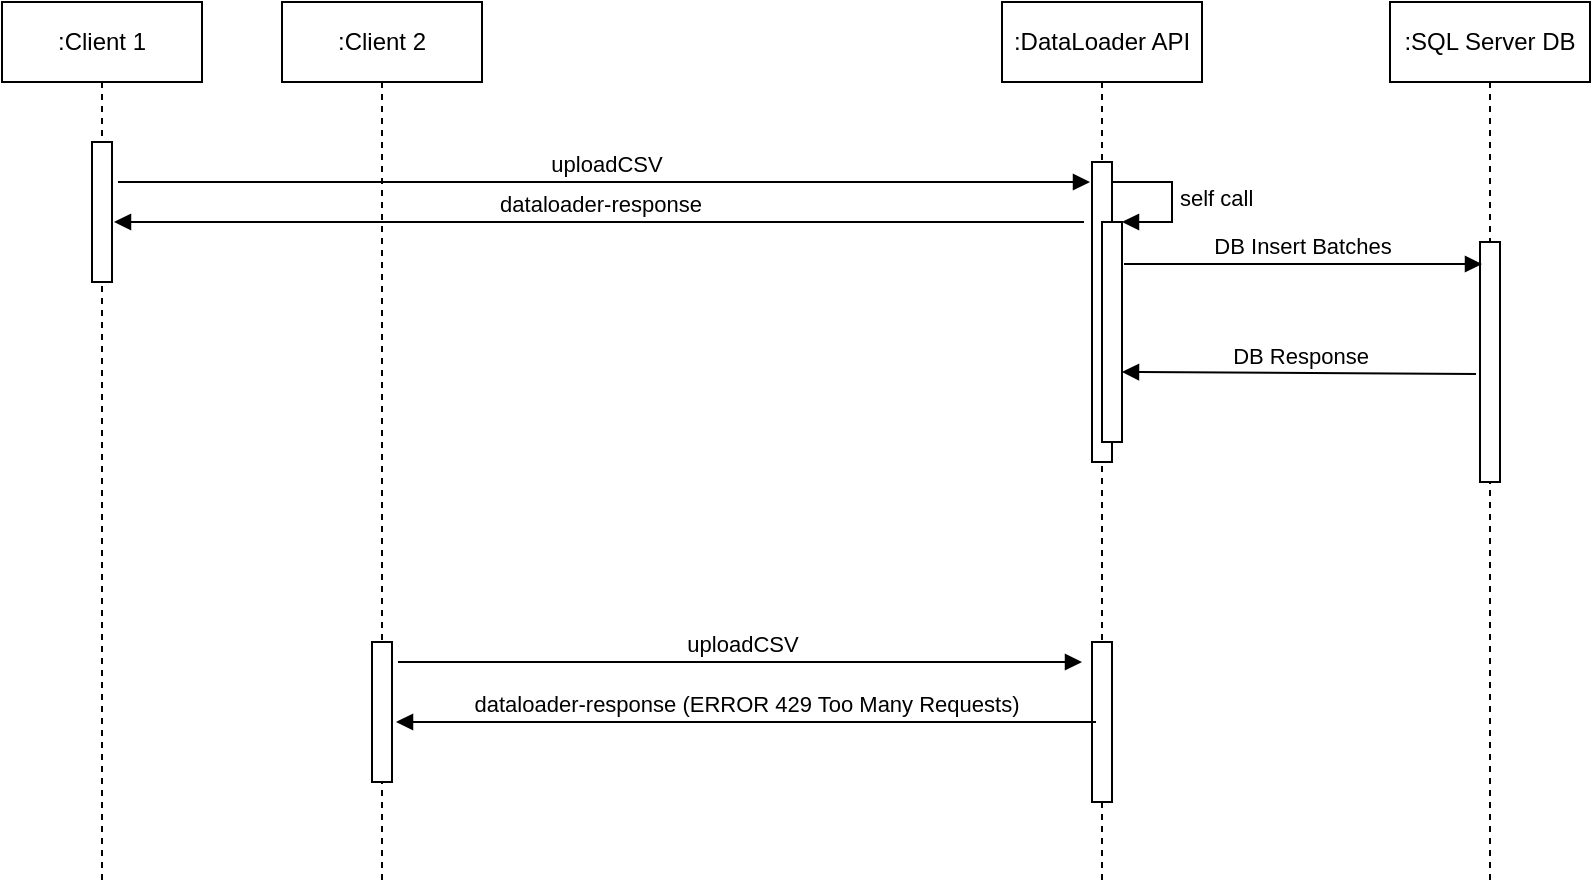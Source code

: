 <mxfile version="20.8.16" type="device" pages="3"><diagram name="SequenceDigram" id="v2Xnz0pYRDCelI2iiy9a"><mxGraphModel dx="1026" dy="696" grid="1" gridSize="10" guides="1" tooltips="1" connect="1" arrows="1" fold="1" page="1" pageScale="1" pageWidth="850" pageHeight="1100" math="0" shadow="0"><root><mxCell id="0"/><mxCell id="1" parent="0"/><mxCell id="KMKlihjbCRvt8Y9OPjpf-5" value=":Client 1" style="shape=umlLifeline;perimeter=lifelinePerimeter;whiteSpace=wrap;html=1;container=1;collapsible=0;recursiveResize=0;outlineConnect=0;" parent="1" vertex="1"><mxGeometry x="40" y="40" width="100" height="440" as="geometry"/></mxCell><mxCell id="KMKlihjbCRvt8Y9OPjpf-8" value="" style="html=1;points=[];perimeter=orthogonalPerimeter;" parent="KMKlihjbCRvt8Y9OPjpf-5" vertex="1"><mxGeometry x="45" y="70" width="10" height="70" as="geometry"/></mxCell><mxCell id="KMKlihjbCRvt8Y9OPjpf-6" value=":DataLoader API" style="shape=umlLifeline;perimeter=lifelinePerimeter;whiteSpace=wrap;html=1;container=1;collapsible=0;recursiveResize=0;outlineConnect=0;" parent="1" vertex="1"><mxGeometry x="540" y="40" width="100" height="440" as="geometry"/></mxCell><mxCell id="KMKlihjbCRvt8Y9OPjpf-9" value="" style="html=1;points=[];perimeter=orthogonalPerimeter;" parent="KMKlihjbCRvt8Y9OPjpf-6" vertex="1"><mxGeometry x="45" y="80" width="10" height="150" as="geometry"/></mxCell><mxCell id="lUZX8kDMOVW0HQn7LFiI-1" value="" style="html=1;points=[];perimeter=orthogonalPerimeter;" vertex="1" parent="KMKlihjbCRvt8Y9OPjpf-6"><mxGeometry x="50" y="110" width="10" height="110" as="geometry"/></mxCell><mxCell id="lUZX8kDMOVW0HQn7LFiI-2" value="self call" style="edgeStyle=orthogonalEdgeStyle;html=1;align=left;spacingLeft=2;endArrow=block;rounded=0;entryX=1;entryY=0;" edge="1" target="lUZX8kDMOVW0HQn7LFiI-1" parent="KMKlihjbCRvt8Y9OPjpf-6"><mxGeometry relative="1" as="geometry"><mxPoint x="55" y="90" as="sourcePoint"/><Array as="points"><mxPoint x="85" y="90"/></Array></mxGeometry></mxCell><mxCell id="lUZX8kDMOVW0HQn7LFiI-6" value="" style="html=1;points=[];perimeter=orthogonalPerimeter;" vertex="1" parent="KMKlihjbCRvt8Y9OPjpf-6"><mxGeometry x="45" y="320" width="10" height="80" as="geometry"/></mxCell><mxCell id="lUZX8kDMOVW0HQn7LFiI-7" value="uploadCSV" style="html=1;verticalAlign=bottom;endArrow=block;rounded=0;exitX=0.9;exitY=0.214;exitDx=0;exitDy=0;exitPerimeter=0;" edge="1" parent="KMKlihjbCRvt8Y9OPjpf-6"><mxGeometry x="0.004" width="80" relative="1" as="geometry"><mxPoint x="-302" y="330" as="sourcePoint"/><mxPoint x="40" y="330" as="targetPoint"/><mxPoint as="offset"/></mxGeometry></mxCell><mxCell id="KMKlihjbCRvt8Y9OPjpf-7" value=":SQL Server DB" style="shape=umlLifeline;perimeter=lifelinePerimeter;whiteSpace=wrap;html=1;container=1;collapsible=0;recursiveResize=0;outlineConnect=0;" parent="1" vertex="1"><mxGeometry x="734" y="40" width="100" height="440" as="geometry"/></mxCell><mxCell id="KMKlihjbCRvt8Y9OPjpf-17" value="" style="html=1;points=[];perimeter=orthogonalPerimeter;" parent="KMKlihjbCRvt8Y9OPjpf-7" vertex="1"><mxGeometry x="45" y="120" width="10" height="120" as="geometry"/></mxCell><mxCell id="KMKlihjbCRvt8Y9OPjpf-11" value="uploadCSV" style="html=1;verticalAlign=bottom;endArrow=block;rounded=0;exitX=0.9;exitY=0.214;exitDx=0;exitDy=0;exitPerimeter=0;" parent="1" edge="1"><mxGeometry x="0.004" width="80" relative="1" as="geometry"><mxPoint x="98" y="129.98" as="sourcePoint"/><mxPoint x="584" y="130" as="targetPoint"/><mxPoint as="offset"/></mxGeometry></mxCell><mxCell id="KMKlihjbCRvt8Y9OPjpf-12" value="dataloader-response" style="html=1;verticalAlign=bottom;endArrow=block;rounded=0;entryX=0.9;entryY=0.75;entryDx=0;entryDy=0;entryPerimeter=0;" parent="1" edge="1"><mxGeometry width="80" relative="1" as="geometry"><mxPoint x="581" y="150" as="sourcePoint"/><mxPoint x="96" y="150" as="targetPoint"/></mxGeometry></mxCell><mxCell id="KMKlihjbCRvt8Y9OPjpf-18" value="DB Insert Batches" style="html=1;verticalAlign=bottom;endArrow=block;rounded=0;exitX=1.1;exitY=0.291;exitDx=0;exitDy=0;exitPerimeter=0;" parent="1" edge="1"><mxGeometry width="80" relative="1" as="geometry"><mxPoint x="601" y="171.01" as="sourcePoint"/><mxPoint x="780" y="171" as="targetPoint"/></mxGeometry></mxCell><mxCell id="KMKlihjbCRvt8Y9OPjpf-19" value="DB Response" style="html=1;verticalAlign=bottom;endArrow=block;rounded=0;exitX=-0.2;exitY=0.55;exitDx=0;exitDy=0;exitPerimeter=0;" parent="1" edge="1" source="KMKlihjbCRvt8Y9OPjpf-17"><mxGeometry width="80" relative="1" as="geometry"><mxPoint x="772" y="226.96" as="sourcePoint"/><mxPoint x="600" y="225" as="targetPoint"/></mxGeometry></mxCell><mxCell id="lUZX8kDMOVW0HQn7LFiI-3" value=":Client 2" style="shape=umlLifeline;perimeter=lifelinePerimeter;whiteSpace=wrap;html=1;container=1;collapsible=0;recursiveResize=0;outlineConnect=0;" vertex="1" parent="1"><mxGeometry x="180" y="40" width="100" height="440" as="geometry"/></mxCell><mxCell id="lUZX8kDMOVW0HQn7LFiI-4" value="" style="html=1;points=[];perimeter=orthogonalPerimeter;" vertex="1" parent="lUZX8kDMOVW0HQn7LFiI-3"><mxGeometry x="45" y="320" width="10" height="70" as="geometry"/></mxCell><mxCell id="lUZX8kDMOVW0HQn7LFiI-8" value="dataloader-response (ERROR 429 Too Many Requests)" style="html=1;verticalAlign=bottom;endArrow=block;rounded=0;entryX=0.9;entryY=0.75;entryDx=0;entryDy=0;entryPerimeter=0;" edge="1" parent="1"><mxGeometry width="80" relative="1" as="geometry"><mxPoint x="587" y="400" as="sourcePoint"/><mxPoint x="237" y="400" as="targetPoint"/></mxGeometry></mxCell></root></mxGraphModel></diagram><diagram id="eA2q46SR306JsqCdGSf9" name="DataLoaderDesign"><mxGraphModel dx="1026" dy="1796" grid="1" gridSize="10" guides="1" tooltips="1" connect="1" arrows="1" fold="1" page="1" pageScale="1" pageWidth="850" pageHeight="1100" math="0" shadow="0"><root><mxCell id="0"/><mxCell id="1" parent="0"/><mxCell id="alIEP6MarNKHQym63Y1W-11" style="edgeStyle=orthogonalEdgeStyle;rounded=0;orthogonalLoop=1;jettySize=auto;html=1;entryX=0.5;entryY=0;entryDx=0;entryDy=0;" parent="1" source="alIEP6MarNKHQym63Y1W-1" target="alIEP6MarNKHQym63Y1W-3" edge="1"><mxGeometry relative="1" as="geometry"/></mxCell><mxCell id="alIEP6MarNKHQym63Y1W-1" value="DataLoaderController" style="shape=process2;fixedSize=1;size=5;fontStyle=1;" parent="1" vertex="1"><mxGeometry x="320" y="150" width="210" height="80" as="geometry"/></mxCell><mxCell id="S9URR-XiHPZ2CinFUsxe-5" style="edgeStyle=orthogonalEdgeStyle;rounded=0;orthogonalLoop=1;jettySize=auto;html=1;entryX=0.5;entryY=0;entryDx=0;entryDy=0;" edge="1" parent="1" source="alIEP6MarNKHQym63Y1W-2" target="S9URR-XiHPZ2CinFUsxe-2"><mxGeometry relative="1" as="geometry"/></mxCell><mxCell id="alIEP6MarNKHQym63Y1W-2" value="DataLoaderApplication" style="shape=process2;fixedSize=1;size=5;fontStyle=1;" parent="1" vertex="1"><mxGeometry x="320" y="-230" width="210" height="80" as="geometry"/></mxCell><mxCell id="alIEP6MarNKHQym63Y1W-12" style="edgeStyle=orthogonalEdgeStyle;rounded=0;orthogonalLoop=1;jettySize=auto;html=1;entryX=0.443;entryY=-0.017;entryDx=0;entryDy=0;entryPerimeter=0;exitX=0;exitY=0.25;exitDx=0;exitDy=0;" parent="1" source="alIEP6MarNKHQym63Y1W-3" target="alIEP6MarNKHQym63Y1W-4" edge="1"><mxGeometry relative="1" as="geometry"><Array as="points"><mxPoint x="320" y="340"/><mxPoint x="197" y="340"/></Array></mxGeometry></mxCell><mxCell id="alIEP6MarNKHQym63Y1W-13" style="edgeStyle=orthogonalEdgeStyle;rounded=0;orthogonalLoop=1;jettySize=auto;html=1;entryX=0.698;entryY=-0.004;entryDx=0;entryDy=0;entryPerimeter=0;exitX=1;exitY=0.363;exitDx=0;exitDy=0;exitPerimeter=0;" parent="1" source="alIEP6MarNKHQym63Y1W-3" target="alIEP6MarNKHQym63Y1W-5" edge="1"><mxGeometry relative="1" as="geometry"/></mxCell><mxCell id="yJLdmYJZMlAnfKCGJ8MH-3" style="edgeStyle=orthogonalEdgeStyle;rounded=0;orthogonalLoop=1;jettySize=auto;html=1;entryX=0;entryY=0.25;entryDx=0;entryDy=0;dashed=1;" parent="1" source="alIEP6MarNKHQym63Y1W-3" target="yJLdmYJZMlAnfKCGJ8MH-2" edge="1"><mxGeometry relative="1" as="geometry"><Array as="points"><mxPoint x="590" y="290"/><mxPoint x="590" y="225"/></Array></mxGeometry></mxCell><mxCell id="S9URR-XiHPZ2CinFUsxe-8" style="edgeStyle=orthogonalEdgeStyle;rounded=0;orthogonalLoop=1;jettySize=auto;html=1;entryX=0.561;entryY=1.057;entryDx=0;entryDy=0;entryPerimeter=0;" edge="1" parent="1" source="alIEP6MarNKHQym63Y1W-3" target="S9URR-XiHPZ2CinFUsxe-1"><mxGeometry relative="1" as="geometry"><Array as="points"><mxPoint x="159" y="290"/></Array></mxGeometry></mxCell><mxCell id="alIEP6MarNKHQym63Y1W-3" value="AsyncDataLoaderService" style="shape=process2;fixedSize=1;size=5;fontStyle=1;" parent="1" vertex="1"><mxGeometry x="320" y="280" width="210" height="80" as="geometry"/></mxCell><mxCell id="alIEP6MarNKHQym63Y1W-4" value="MyBatis - DAO" style="shape=umlFrame;whiteSpace=wrap;html=1;width=120;height=40;boundedLbl=1;verticalAlign=middle;align=left;spacingLeft=5;" parent="1" vertex="1"><mxGeometry x="20" y="400" width="400" height="240" as="geometry"/></mxCell><mxCell id="alIEP6MarNKHQym63Y1W-5" value="SpringBatch-JDBC Template" style="shape=umlFrame;whiteSpace=wrap;html=1;width=170;height=40;boundedLbl=1;verticalAlign=middle;align=left;spacingLeft=5;" parent="1" vertex="1"><mxGeometry x="440" y="400" width="400" height="240" as="geometry"/></mxCell><mxCell id="alIEP6MarNKHQym63Y1W-14" style="edgeStyle=orthogonalEdgeStyle;rounded=0;orthogonalLoop=1;jettySize=auto;html=1;entryX=0.5;entryY=0;entryDx=0;entryDy=0;" parent="1" source="alIEP6MarNKHQym63Y1W-6" target="alIEP6MarNKHQym63Y1W-7" edge="1"><mxGeometry relative="1" as="geometry"/></mxCell><mxCell id="alIEP6MarNKHQym63Y1W-6" value="ProductTokenDAO" style="shape=process2;fixedSize=1;size=5;fontStyle=1;" parent="1" vertex="1"><mxGeometry x="80" y="470" width="140" height="40" as="geometry"/></mxCell><mxCell id="alIEP6MarNKHQym63Y1W-7" value="ProductTokenMapper" style="shape=process2;fixedSize=1;size=5;fontStyle=1;" parent="1" vertex="1"><mxGeometry x="80" y="550" width="140" height="40" as="geometry"/></mxCell><mxCell id="alIEP6MarNKHQym63Y1W-15" style="edgeStyle=orthogonalEdgeStyle;rounded=0;orthogonalLoop=1;jettySize=auto;html=1;entryX=0.5;entryY=0;entryDx=0;entryDy=0;" parent="1" source="alIEP6MarNKHQym63Y1W-8" target="alIEP6MarNKHQym63Y1W-9" edge="1"><mxGeometry relative="1" as="geometry"/></mxCell><mxCell id="alIEP6MarNKHQym63Y1W-8" value="DataLoaderBatchConfiguration" style="shape=process2;fixedSize=1;size=5;fontStyle=1;" parent="1" vertex="1"><mxGeometry x="520" y="480" width="230" height="40" as="geometry"/></mxCell><mxCell id="alIEP6MarNKHQym63Y1W-9" value="ProductTokenItemWriter" style="shape=process2;fixedSize=1;size=5;fontStyle=1;" parent="1" vertex="1"><mxGeometry x="520" y="550" width="230" height="40" as="geometry"/></mxCell><mxCell id="alIEP6MarNKHQym63Y1W-16" value="&lt;div style=&quot;color: rgb(204, 204, 204); background-color: rgb(31, 31, 31); font-family: Menlo, Monaco, &amp;quot;Courier New&amp;quot;, monospace; line-height: 18px;&quot;&gt;@Async&lt;/div&gt;" style="text;html=1;strokeColor=none;fillColor=none;align=center;verticalAlign=middle;whiteSpace=wrap;rounded=0;" parent="1" vertex="1"><mxGeometry x="470" y="280" width="60" height="30" as="geometry"/></mxCell><mxCell id="alIEP6MarNKHQym63Y1W-17" value="&lt;font style=&quot;font-size: 10px;&quot;&gt;uses INSERT WITH SELECT for bulk inserts&lt;/font&gt;" style="text;html=1;strokeColor=none;fillColor=none;align=center;verticalAlign=middle;whiteSpace=wrap;rounded=0;" parent="1" vertex="1"><mxGeometry x="180" y="590" width="130" height="30" as="geometry"/></mxCell><mxCell id="alIEP6MarNKHQym63Y1W-18" value="&lt;font style=&quot;font-size: 10px;&quot;&gt;uses INSERT WITH SELECT for bulk inserts&lt;/font&gt;" style="text;html=1;strokeColor=none;fillColor=none;align=center;verticalAlign=middle;whiteSpace=wrap;rounded=0;" parent="1" vertex="1"><mxGeometry x="700" y="590" width="130" height="30" as="geometry"/></mxCell><mxCell id="yJLdmYJZMlAnfKCGJ8MH-2" value="&amp;lt;&amp;lt;Cache&amp;gt;&amp;gt;&lt;br&gt;Cache of HashValues" style="shape=process;whiteSpace=wrap;html=1;backgroundOutline=1;" parent="1" vertex="1"><mxGeometry x="610" y="210" width="170" height="60" as="geometry"/></mxCell><mxCell id="S9URR-XiHPZ2CinFUsxe-1" value="DataLoaderRateLimiterService" style="shape=process;whiteSpace=wrap;html=1;backgroundOutline=1;" vertex="1" parent="1"><mxGeometry x="30" y="110" width="230" height="70" as="geometry"/></mxCell><mxCell id="S9URR-XiHPZ2CinFUsxe-6" style="edgeStyle=orthogonalEdgeStyle;rounded=0;orthogonalLoop=1;jettySize=auto;html=1;entryX=1;entryY=0.5;entryDx=0;entryDy=0;exitX=0.25;exitY=0;exitDx=0;exitDy=0;" edge="1" parent="1" source="S9URR-XiHPZ2CinFUsxe-2" target="S9URR-XiHPZ2CinFUsxe-3"><mxGeometry relative="1" as="geometry"/></mxCell><mxCell id="S9URR-XiHPZ2CinFUsxe-2" value="DataLoaderConfiguration" style="shape=process;whiteSpace=wrap;html=1;backgroundOutline=1;" vertex="1" parent="1"><mxGeometry x="320" y="-20" width="210" height="60" as="geometry"/></mxCell><mxCell id="S9URR-XiHPZ2CinFUsxe-7" style="edgeStyle=orthogonalEdgeStyle;rounded=0;orthogonalLoop=1;jettySize=auto;html=1;entryX=0.565;entryY=0;entryDx=0;entryDy=0;entryPerimeter=0;" edge="1" parent="1" source="S9URR-XiHPZ2CinFUsxe-3" target="S9URR-XiHPZ2CinFUsxe-1"><mxGeometry relative="1" as="geometry"/></mxCell><mxCell id="S9URR-XiHPZ2CinFUsxe-3" value="DataLoaderRateLimiterMultipartResolver" style="shape=process;whiteSpace=wrap;html=1;backgroundOutline=1;" vertex="1" parent="1"><mxGeometry x="20" y="-120" width="280" height="90" as="geometry"/></mxCell></root></mxGraphModel></diagram><diagram id="oZRDUyh_m98S3Uq_L4A8" name="DatabaseSchema"><mxGraphModel dx="1418" dy="908" grid="1" gridSize="10" guides="1" tooltips="1" connect="1" arrows="1" fold="1" page="1" pageScale="1" pageWidth="850" pageHeight="1100" math="0" shadow="0">&#xa;      <root>&#xa;        <mxCell id="0"/>&#xa;        <mxCell id="1" parent="0"/>&#xa;        <mxCell id="kBWkal3x13SyVY0um5F1-1" value="product_tokens" style="shape=table;startSize=30;container=1;collapsible=1;childLayout=tableLayout;fixedRows=1;rowLines=0;fontStyle=1;align=center;resizeLast=1;fontSize=10;" parent="1" vertex="1">&#xa;          <mxGeometry x="170" y="170" width="360" height="270" as="geometry"/>&#xa;        </mxCell>&#xa;        <mxCell id="kBWkal3x13SyVY0um5F1-2" value="" style="shape=tableRow;horizontal=0;startSize=0;swimlaneHead=0;swimlaneBody=0;fillColor=none;collapsible=0;dropTarget=0;points=[[0,0.5],[1,0.5]];portConstraint=eastwest;top=0;left=0;right=0;bottom=1;fontSize=10;" parent="kBWkal3x13SyVY0um5F1-1" vertex="1">&#xa;          <mxGeometry y="30" width="360" height="30" as="geometry"/>&#xa;        </mxCell>&#xa;        <mxCell id="kBWkal3x13SyVY0um5F1-3" value="PK" style="shape=partialRectangle;connectable=0;fillColor=none;top=0;left=0;bottom=0;right=0;fontStyle=1;overflow=hidden;fontSize=10;" parent="kBWkal3x13SyVY0um5F1-2" vertex="1">&#xa;          <mxGeometry width="30" height="30" as="geometry">&#xa;            <mxRectangle width="30" height="30" as="alternateBounds"/>&#xa;          </mxGeometry>&#xa;        </mxCell>&#xa;        <mxCell id="kBWkal3x13SyVY0um5F1-4" value="product_token_id            BIGINT NOT NULL IDENTITY" style="shape=partialRectangle;connectable=0;fillColor=none;top=0;left=0;bottom=0;right=0;align=left;spacingLeft=6;fontStyle=5;overflow=hidden;fontSize=10;" parent="kBWkal3x13SyVY0um5F1-2" vertex="1">&#xa;          <mxGeometry x="30" width="330" height="30" as="geometry">&#xa;            <mxRectangle width="330" height="30" as="alternateBounds"/>&#xa;          </mxGeometry>&#xa;        </mxCell>&#xa;        <mxCell id="kBWkal3x13SyVY0um5F1-5" value="" style="shape=tableRow;horizontal=0;startSize=0;swimlaneHead=0;swimlaneBody=0;fillColor=none;collapsible=0;dropTarget=0;points=[[0,0.5],[1,0.5]];portConstraint=eastwest;top=0;left=0;right=0;bottom=0;fontSize=10;" parent="kBWkal3x13SyVY0um5F1-1" vertex="1">&#xa;          <mxGeometry y="60" width="360" height="30" as="geometry"/>&#xa;        </mxCell>&#xa;        <mxCell id="kBWkal3x13SyVY0um5F1-6" value="" style="shape=partialRectangle;connectable=0;fillColor=none;top=0;left=0;bottom=0;right=0;editable=1;overflow=hidden;fontSize=10;" parent="kBWkal3x13SyVY0um5F1-5" vertex="1">&#xa;          <mxGeometry width="30" height="30" as="geometry">&#xa;            <mxRectangle width="30" height="30" as="alternateBounds"/>&#xa;          </mxGeometry>&#xa;        </mxCell>&#xa;        <mxCell id="kBWkal3x13SyVY0um5F1-7" value="product_code                VARCHAR(256) NOT NULL" style="shape=partialRectangle;connectable=0;fillColor=none;top=0;left=0;bottom=0;right=0;align=left;spacingLeft=6;overflow=hidden;fontSize=10;" parent="kBWkal3x13SyVY0um5F1-5" vertex="1">&#xa;          <mxGeometry x="30" width="330" height="30" as="geometry">&#xa;            <mxRectangle width="330" height="30" as="alternateBounds"/>&#xa;          </mxGeometry>&#xa;        </mxCell>&#xa;        <mxCell id="kBWkal3x13SyVY0um5F1-8" value="" style="shape=tableRow;horizontal=0;startSize=0;swimlaneHead=0;swimlaneBody=0;fillColor=none;collapsible=0;dropTarget=0;points=[[0,0.5],[1,0.5]];portConstraint=eastwest;top=0;left=0;right=0;bottom=0;fontSize=10;" parent="kBWkal3x13SyVY0um5F1-1" vertex="1">&#xa;          <mxGeometry y="90" width="360" height="30" as="geometry"/>&#xa;        </mxCell>&#xa;        <mxCell id="kBWkal3x13SyVY0um5F1-9" value="" style="shape=partialRectangle;connectable=0;fillColor=none;top=0;left=0;bottom=0;right=0;editable=1;overflow=hidden;fontSize=10;" parent="kBWkal3x13SyVY0um5F1-8" vertex="1">&#xa;          <mxGeometry width="30" height="30" as="geometry">&#xa;            <mxRectangle width="30" height="30" as="alternateBounds"/>&#xa;          </mxGeometry>&#xa;        </mxCell>&#xa;        <mxCell id="kBWkal3x13SyVY0um5F1-10" value="region_code                 VARCHAR( 10 ) NOT NULL" style="shape=partialRectangle;connectable=0;fillColor=none;top=0;left=0;bottom=0;right=0;align=left;spacingLeft=6;overflow=hidden;fontSize=10;" parent="kBWkal3x13SyVY0um5F1-8" vertex="1">&#xa;          <mxGeometry x="30" width="330" height="30" as="geometry">&#xa;            <mxRectangle width="330" height="30" as="alternateBounds"/>&#xa;          </mxGeometry>&#xa;        </mxCell>&#xa;        <mxCell id="kBWkal3x13SyVY0um5F1-11" value="" style="shape=tableRow;horizontal=0;startSize=0;swimlaneHead=0;swimlaneBody=0;fillColor=none;collapsible=0;dropTarget=0;points=[[0,0.5],[1,0.5]];portConstraint=eastwest;top=0;left=0;right=0;bottom=0;fontSize=10;" parent="kBWkal3x13SyVY0um5F1-1" vertex="1">&#xa;          <mxGeometry y="120" width="360" height="30" as="geometry"/>&#xa;        </mxCell>&#xa;        <mxCell id="kBWkal3x13SyVY0um5F1-12" value="" style="shape=partialRectangle;connectable=0;fillColor=none;top=0;left=0;bottom=0;right=0;editable=1;overflow=hidden;fontSize=10;" parent="kBWkal3x13SyVY0um5F1-11" vertex="1">&#xa;          <mxGeometry width="30" height="30" as="geometry">&#xa;            <mxRectangle width="30" height="30" as="alternateBounds"/>&#xa;          </mxGeometry>&#xa;        </mxCell>&#xa;        <mxCell id="kBWkal3x13SyVY0um5F1-13" value="product_serial              INT NOT NULL" style="shape=partialRectangle;connectable=0;fillColor=none;top=0;left=0;bottom=0;right=0;align=left;spacingLeft=6;overflow=hidden;fontSize=10;" parent="kBWkal3x13SyVY0um5F1-11" vertex="1">&#xa;          <mxGeometry x="30" width="330" height="30" as="geometry">&#xa;            <mxRectangle width="330" height="30" as="alternateBounds"/>&#xa;          </mxGeometry>&#xa;        </mxCell>&#xa;        <mxCell id="kBWkal3x13SyVY0um5F1-14" value="" style="shape=tableRow;horizontal=0;startSize=0;swimlaneHead=0;swimlaneBody=0;fillColor=none;collapsible=0;dropTarget=0;points=[[0,0.5],[1,0.5]];portConstraint=eastwest;top=0;left=0;right=0;bottom=0;fontSize=10;" parent="kBWkal3x13SyVY0um5F1-1" vertex="1">&#xa;          <mxGeometry y="150" width="360" height="30" as="geometry"/>&#xa;        </mxCell>&#xa;        <mxCell id="kBWkal3x13SyVY0um5F1-15" value="" style="shape=partialRectangle;connectable=0;fillColor=none;top=0;left=0;bottom=0;right=0;editable=1;overflow=hidden;fontSize=10;" parent="kBWkal3x13SyVY0um5F1-14" vertex="1">&#xa;          <mxGeometry width="30" height="30" as="geometry">&#xa;            <mxRectangle width="30" height="30" as="alternateBounds"/>&#xa;          </mxGeometry>&#xa;        </mxCell>&#xa;        <mxCell id="kBWkal3x13SyVY0um5F1-16" value="product_token_name          NVARCHAR(512) NOT NULL" style="shape=partialRectangle;connectable=0;fillColor=none;top=0;left=0;bottom=0;right=0;align=left;spacingLeft=6;overflow=hidden;fontSize=10;" parent="kBWkal3x13SyVY0um5F1-14" vertex="1">&#xa;          <mxGeometry x="30" width="330" height="30" as="geometry">&#xa;            <mxRectangle width="330" height="30" as="alternateBounds"/>&#xa;          </mxGeometry>&#xa;        </mxCell>&#xa;        <mxCell id="kBWkal3x13SyVY0um5F1-17" value="" style="shape=tableRow;horizontal=0;startSize=0;swimlaneHead=0;swimlaneBody=0;fillColor=none;collapsible=0;dropTarget=0;points=[[0,0.5],[1,0.5]];portConstraint=eastwest;top=0;left=0;right=0;bottom=0;fontSize=10;" parent="kBWkal3x13SyVY0um5F1-1" vertex="1">&#xa;          <mxGeometry y="180" width="360" height="30" as="geometry"/>&#xa;        </mxCell>&#xa;        <mxCell id="kBWkal3x13SyVY0um5F1-18" value="" style="shape=partialRectangle;connectable=0;fillColor=none;top=0;left=0;bottom=0;right=0;editable=1;overflow=hidden;fontSize=10;" parent="kBWkal3x13SyVY0um5F1-17" vertex="1">&#xa;          <mxGeometry width="30" height="30" as="geometry">&#xa;            <mxRectangle width="30" height="30" as="alternateBounds"/>&#xa;          </mxGeometry>&#xa;        </mxCell>&#xa;        <mxCell id="kBWkal3x13SyVY0um5F1-19" value="product_token_values        NVARCHAR(MAX) NOT NULL" style="shape=partialRectangle;connectable=0;fillColor=none;top=0;left=0;bottom=0;right=0;align=left;spacingLeft=6;overflow=hidden;fontSize=10;" parent="kBWkal3x13SyVY0um5F1-17" vertex="1">&#xa;          <mxGeometry x="30" width="330" height="30" as="geometry">&#xa;            <mxRectangle width="330" height="30" as="alternateBounds"/>&#xa;          </mxGeometry>&#xa;        </mxCell>&#xa;        <mxCell id="kBWkal3x13SyVY0um5F1-20" value="" style="shape=tableRow;horizontal=0;startSize=0;swimlaneHead=0;swimlaneBody=0;fillColor=none;collapsible=0;dropTarget=0;points=[[0,0.5],[1,0.5]];portConstraint=eastwest;top=0;left=0;right=0;bottom=0;fontSize=10;" parent="kBWkal3x13SyVY0um5F1-1" vertex="1">&#xa;          <mxGeometry y="210" width="360" height="30" as="geometry"/>&#xa;        </mxCell>&#xa;        <mxCell id="kBWkal3x13SyVY0um5F1-21" value="" style="shape=partialRectangle;connectable=0;fillColor=none;top=0;left=0;bottom=0;right=0;editable=1;overflow=hidden;fontSize=10;" parent="kBWkal3x13SyVY0um5F1-20" vertex="1">&#xa;          <mxGeometry width="30" height="30" as="geometry">&#xa;            <mxRectangle width="30" height="30" as="alternateBounds"/>&#xa;          </mxGeometry>&#xa;        </mxCell>&#xa;        <mxCell id="kBWkal3x13SyVY0um5F1-22" value="product_token_values_hash BIGINT NOT NULL" style="shape=partialRectangle;connectable=0;fillColor=none;top=0;left=0;bottom=0;right=0;align=left;spacingLeft=6;overflow=hidden;fontSize=10;" parent="kBWkal3x13SyVY0um5F1-20" vertex="1">&#xa;          <mxGeometry x="30" width="330" height="30" as="geometry">&#xa;            <mxRectangle width="330" height="30" as="alternateBounds"/>&#xa;          </mxGeometry>&#xa;        </mxCell>&#xa;        <mxCell id="kBWkal3x13SyVY0um5F1-23" value="" style="shape=tableRow;horizontal=0;startSize=0;swimlaneHead=0;swimlaneBody=0;fillColor=none;collapsible=0;dropTarget=0;points=[[0,0.5],[1,0.5]];portConstraint=eastwest;top=0;left=0;right=0;bottom=0;fontSize=10;" parent="kBWkal3x13SyVY0um5F1-1" vertex="1">&#xa;          <mxGeometry y="240" width="360" height="30" as="geometry"/>&#xa;        </mxCell>&#xa;        <mxCell id="kBWkal3x13SyVY0um5F1-24" value="" style="shape=partialRectangle;connectable=0;fillColor=none;top=0;left=0;bottom=0;right=0;editable=1;overflow=hidden;fontSize=10;" parent="kBWkal3x13SyVY0um5F1-23" vertex="1">&#xa;          <mxGeometry width="30" height="30" as="geometry">&#xa;            <mxRectangle width="30" height="30" as="alternateBounds"/>&#xa;          </mxGeometry>&#xa;        </mxCell>&#xa;        <mxCell id="kBWkal3x13SyVY0um5F1-25" value="create_date                 DATETIME2 NOT NULL DEFAULT GETDATE()" style="shape=partialRectangle;connectable=0;fillColor=none;top=0;left=0;bottom=0;right=0;align=left;spacingLeft=6;overflow=hidden;fontSize=10;" parent="kBWkal3x13SyVY0um5F1-23" vertex="1">&#xa;          <mxGeometry x="30" width="330" height="30" as="geometry">&#xa;            <mxRectangle width="330" height="30" as="alternateBounds"/>&#xa;          </mxGeometry>&#xa;        </mxCell>&#xa;      </root>&#xa;    </mxGraphModel></diagram></mxfile>